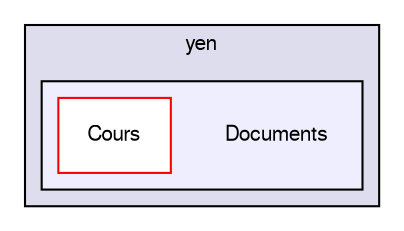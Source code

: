 digraph "Documents" {
  compound=true
  node [ fontsize="10", fontname="FreeSans"];
  edge [ labelfontsize="10", labelfontname="FreeSans"];
  subgraph clusterdir_2c5c9818333ab28b2a8a0218a86b70e6 {
    graph [ bgcolor="#ddddee", pencolor="black", label="yen" fontname="FreeSans", fontsize="10", URL="dir_2c5c9818333ab28b2a8a0218a86b70e6.html"]
  subgraph clusterdir_b67a1e0690b0c54bfda5e5bfd34b8fee {
    graph [ bgcolor="#eeeeff", pencolor="black", label="" URL="dir_b67a1e0690b0c54bfda5e5bfd34b8fee.html"];
    dir_b67a1e0690b0c54bfda5e5bfd34b8fee [shape=plaintext label="Documents"];
    dir_83a0938bd09446811bfea79ea53df8cf [shape=box label="Cours" color="red" fillcolor="white" style="filled" URL="dir_83a0938bd09446811bfea79ea53df8cf.html"];
  }
  }
}
